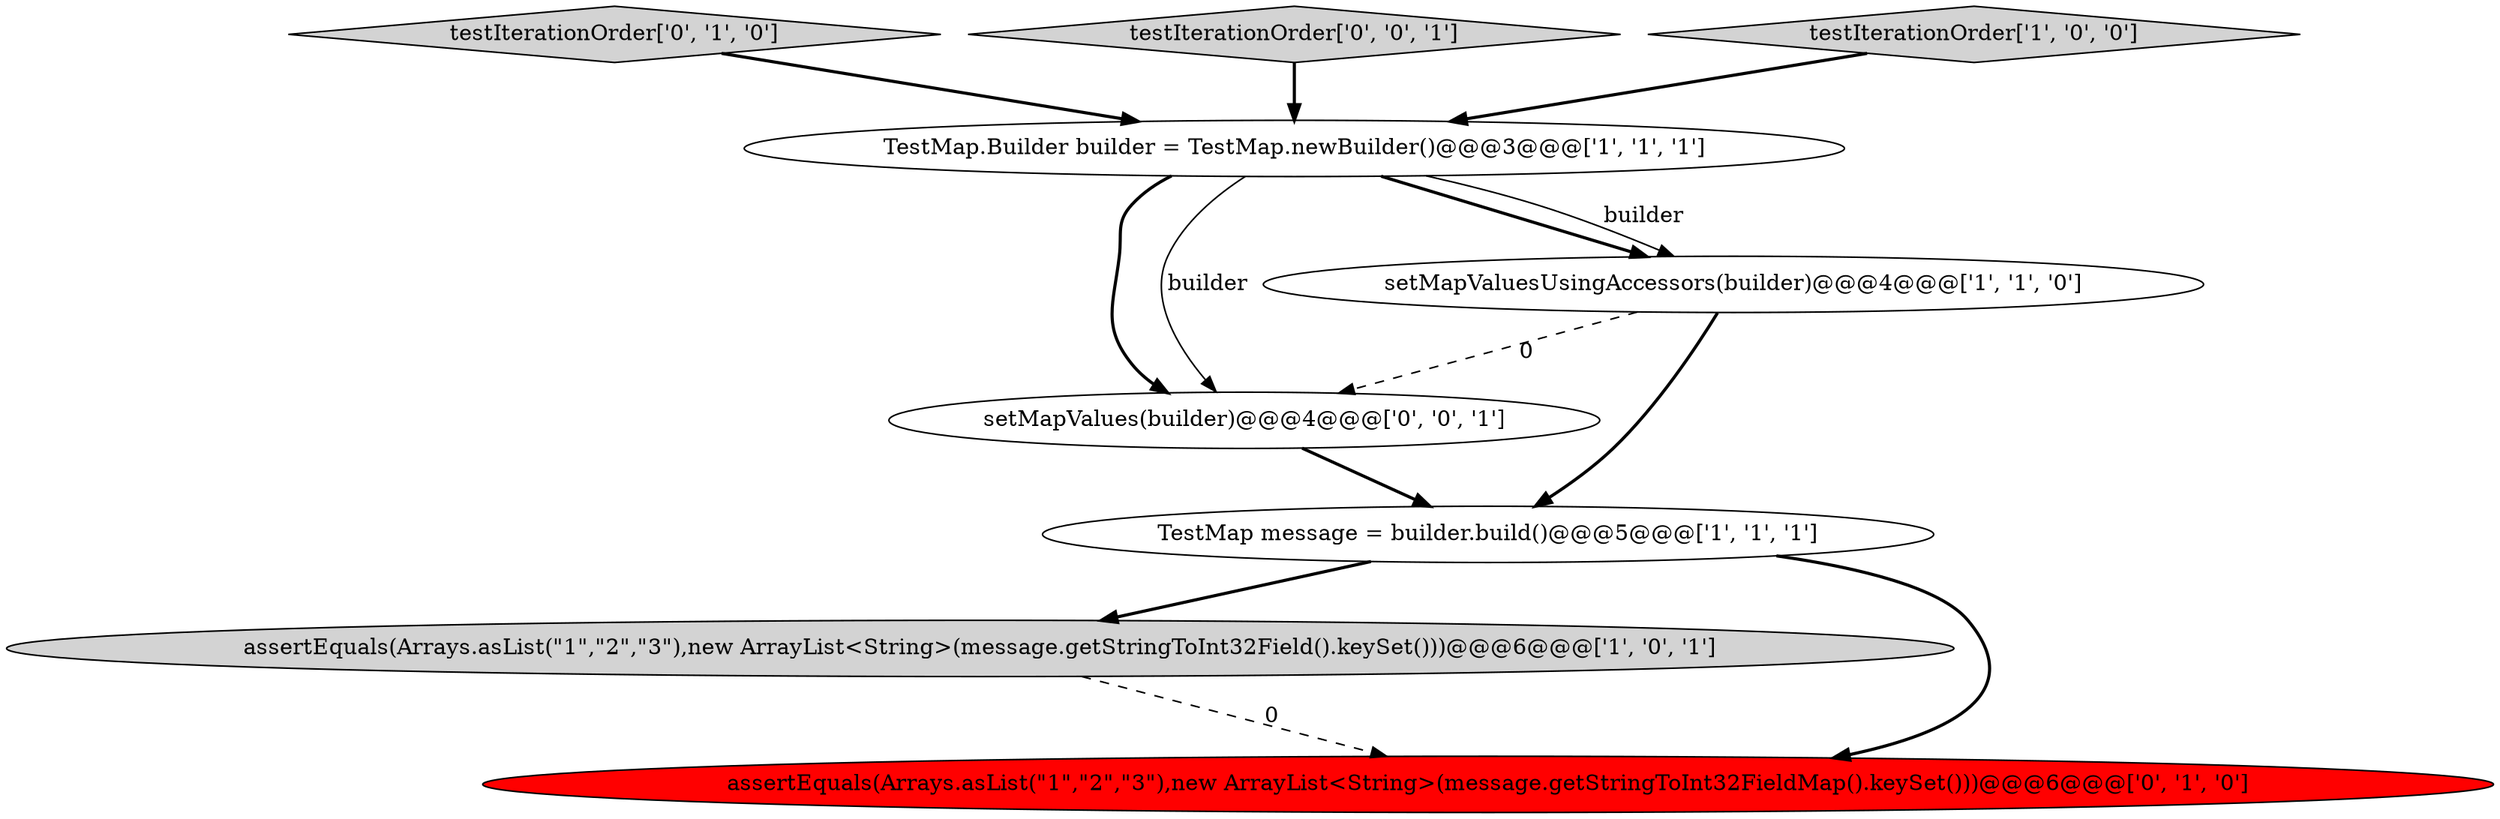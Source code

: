 digraph {
6 [style = filled, label = "testIterationOrder['0', '1', '0']", fillcolor = lightgray, shape = diamond image = "AAA0AAABBB2BBB"];
3 [style = filled, label = "assertEquals(Arrays.asList(\"1\",\"2\",\"3\"),new ArrayList<String>(message.getStringToInt32Field().keySet()))@@@6@@@['1', '0', '1']", fillcolor = lightgray, shape = ellipse image = "AAA0AAABBB1BBB"];
7 [style = filled, label = "testIterationOrder['0', '0', '1']", fillcolor = lightgray, shape = diamond image = "AAA0AAABBB3BBB"];
5 [style = filled, label = "assertEquals(Arrays.asList(\"1\",\"2\",\"3\"),new ArrayList<String>(message.getStringToInt32FieldMap().keySet()))@@@6@@@['0', '1', '0']", fillcolor = red, shape = ellipse image = "AAA1AAABBB2BBB"];
2 [style = filled, label = "testIterationOrder['1', '0', '0']", fillcolor = lightgray, shape = diamond image = "AAA0AAABBB1BBB"];
8 [style = filled, label = "setMapValues(builder)@@@4@@@['0', '0', '1']", fillcolor = white, shape = ellipse image = "AAA0AAABBB3BBB"];
4 [style = filled, label = "TestMap message = builder.build()@@@5@@@['1', '1', '1']", fillcolor = white, shape = ellipse image = "AAA0AAABBB1BBB"];
1 [style = filled, label = "setMapValuesUsingAccessors(builder)@@@4@@@['1', '1', '0']", fillcolor = white, shape = ellipse image = "AAA0AAABBB1BBB"];
0 [style = filled, label = "TestMap.Builder builder = TestMap.newBuilder()@@@3@@@['1', '1', '1']", fillcolor = white, shape = ellipse image = "AAA0AAABBB1BBB"];
3->5 [style = dashed, label="0"];
4->3 [style = bold, label=""];
1->8 [style = dashed, label="0"];
1->4 [style = bold, label=""];
2->0 [style = bold, label=""];
6->0 [style = bold, label=""];
0->8 [style = bold, label=""];
8->4 [style = bold, label=""];
7->0 [style = bold, label=""];
4->5 [style = bold, label=""];
0->1 [style = bold, label=""];
0->8 [style = solid, label="builder"];
0->1 [style = solid, label="builder"];
}
